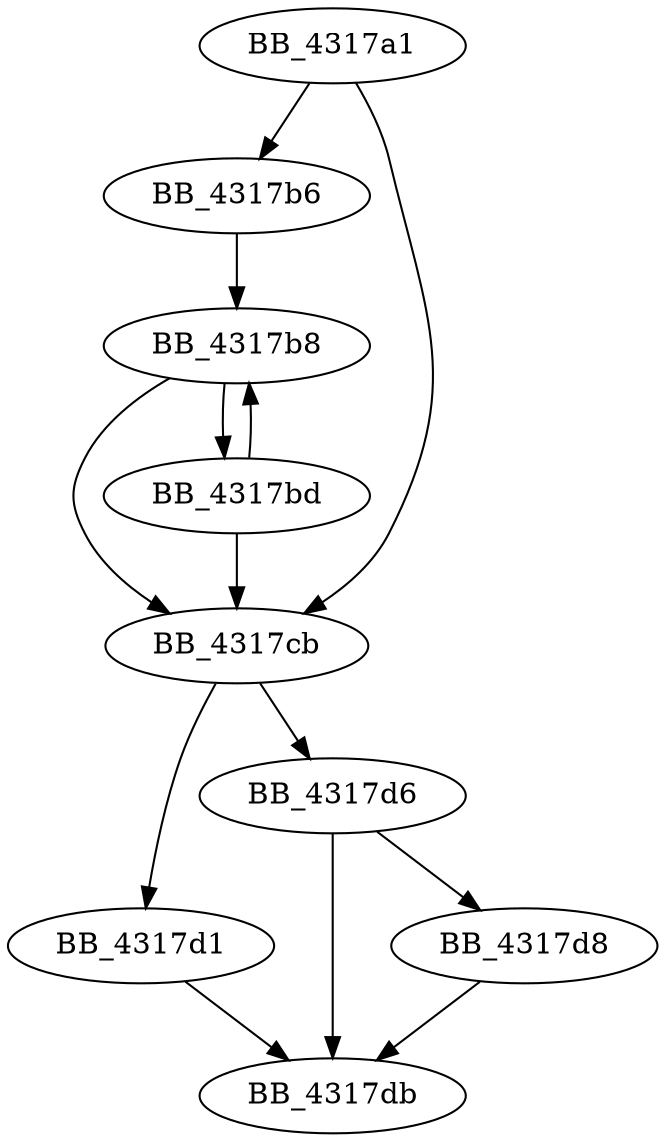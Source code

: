DiGraph _wcscmp{
BB_4317a1->BB_4317b6
BB_4317a1->BB_4317cb
BB_4317b6->BB_4317b8
BB_4317b8->BB_4317bd
BB_4317b8->BB_4317cb
BB_4317bd->BB_4317b8
BB_4317bd->BB_4317cb
BB_4317cb->BB_4317d1
BB_4317cb->BB_4317d6
BB_4317d1->BB_4317db
BB_4317d6->BB_4317d8
BB_4317d6->BB_4317db
BB_4317d8->BB_4317db
}
